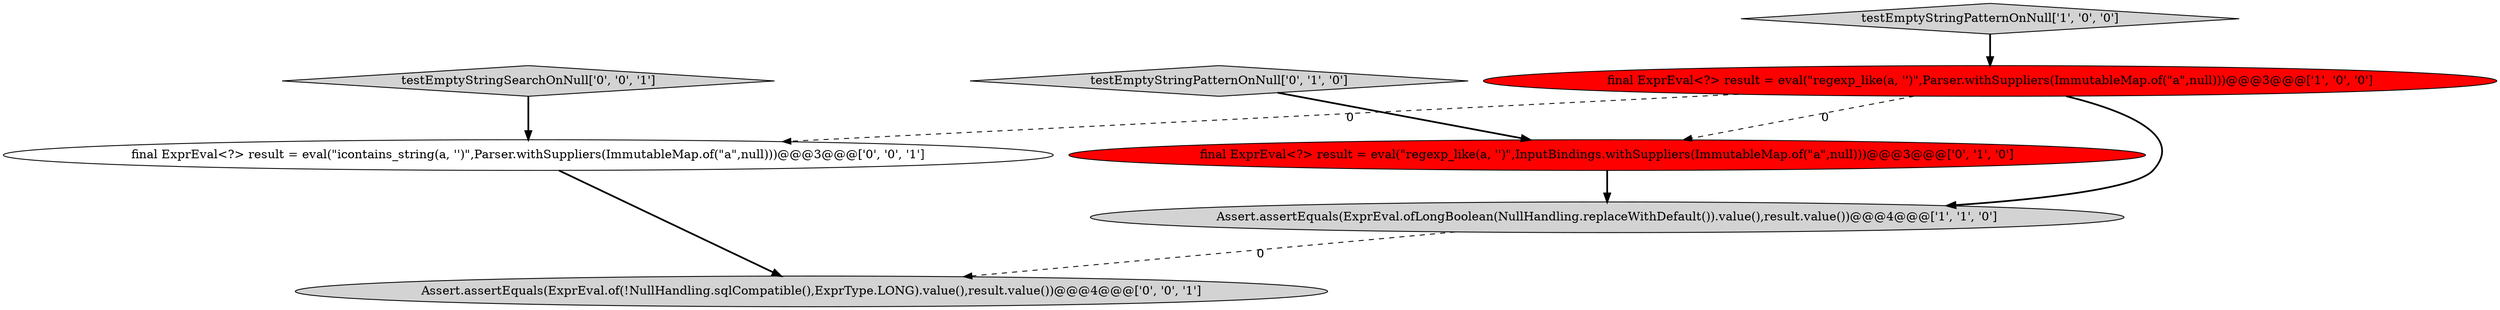 digraph {
2 [style = filled, label = "testEmptyStringPatternOnNull['1', '0', '0']", fillcolor = lightgray, shape = diamond image = "AAA0AAABBB1BBB"];
3 [style = filled, label = "testEmptyStringPatternOnNull['0', '1', '0']", fillcolor = lightgray, shape = diamond image = "AAA0AAABBB2BBB"];
6 [style = filled, label = "final ExprEval<?> result = eval(\"icontains_string(a, '')\",Parser.withSuppliers(ImmutableMap.of(\"a\",null)))@@@3@@@['0', '0', '1']", fillcolor = white, shape = ellipse image = "AAA0AAABBB3BBB"];
5 [style = filled, label = "testEmptyStringSearchOnNull['0', '0', '1']", fillcolor = lightgray, shape = diamond image = "AAA0AAABBB3BBB"];
1 [style = filled, label = "Assert.assertEquals(ExprEval.ofLongBoolean(NullHandling.replaceWithDefault()).value(),result.value())@@@4@@@['1', '1', '0']", fillcolor = lightgray, shape = ellipse image = "AAA0AAABBB1BBB"];
7 [style = filled, label = "Assert.assertEquals(ExprEval.of(!NullHandling.sqlCompatible(),ExprType.LONG).value(),result.value())@@@4@@@['0', '0', '1']", fillcolor = lightgray, shape = ellipse image = "AAA0AAABBB3BBB"];
4 [style = filled, label = "final ExprEval<?> result = eval(\"regexp_like(a, '')\",InputBindings.withSuppliers(ImmutableMap.of(\"a\",null)))@@@3@@@['0', '1', '0']", fillcolor = red, shape = ellipse image = "AAA1AAABBB2BBB"];
0 [style = filled, label = "final ExprEval<?> result = eval(\"regexp_like(a, '')\",Parser.withSuppliers(ImmutableMap.of(\"a\",null)))@@@3@@@['1', '0', '0']", fillcolor = red, shape = ellipse image = "AAA1AAABBB1BBB"];
4->1 [style = bold, label=""];
2->0 [style = bold, label=""];
0->4 [style = dashed, label="0"];
5->6 [style = bold, label=""];
6->7 [style = bold, label=""];
1->7 [style = dashed, label="0"];
3->4 [style = bold, label=""];
0->1 [style = bold, label=""];
0->6 [style = dashed, label="0"];
}
